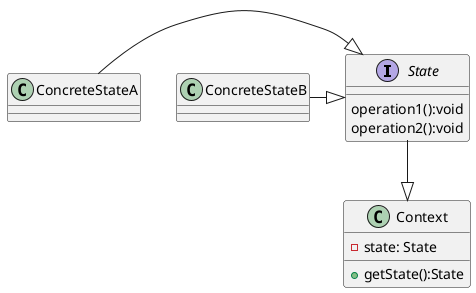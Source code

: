 @startuml

interface State{
    operation1():void
    operation2():void
}

class ConcreteStateA{}
class ConcreteStateB{}

class Context{
    - state: State
    + getState():State
}

State --|> Context


ConcreteStateA -^ State
ConcreteStateB -^ State

@enduml